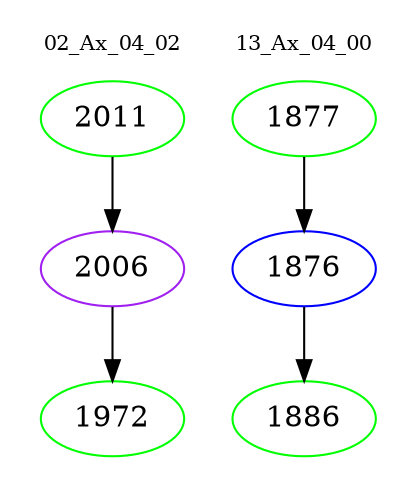 digraph{
subgraph cluster_0 {
color = white
label = "02_Ax_04_02";
fontsize=10;
T0_2011 [label="2011", color="green"]
T0_2011 -> T0_2006 [color="black"]
T0_2006 [label="2006", color="purple"]
T0_2006 -> T0_1972 [color="black"]
T0_1972 [label="1972", color="green"]
}
subgraph cluster_1 {
color = white
label = "13_Ax_04_00";
fontsize=10;
T1_1877 [label="1877", color="green"]
T1_1877 -> T1_1876 [color="black"]
T1_1876 [label="1876", color="blue"]
T1_1876 -> T1_1886 [color="black"]
T1_1886 [label="1886", color="green"]
}
}
